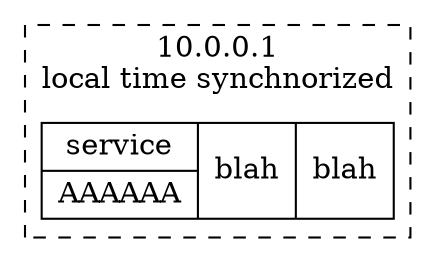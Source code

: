 digraph {
  rankdir="RL";
  node1 [ label="{{service|AAAAAA}|blah|blah}" shape="record" ];
  subgraph cluster_1 {
    node1;
    label="10.0.0.1
local time synchnorized";
    graph [ style="dashed" ];
  }
  subgraph cluster_2 {
    label="10.0.0.2
0m 42s";
    graph [ style="dashed" ];
  }
}
